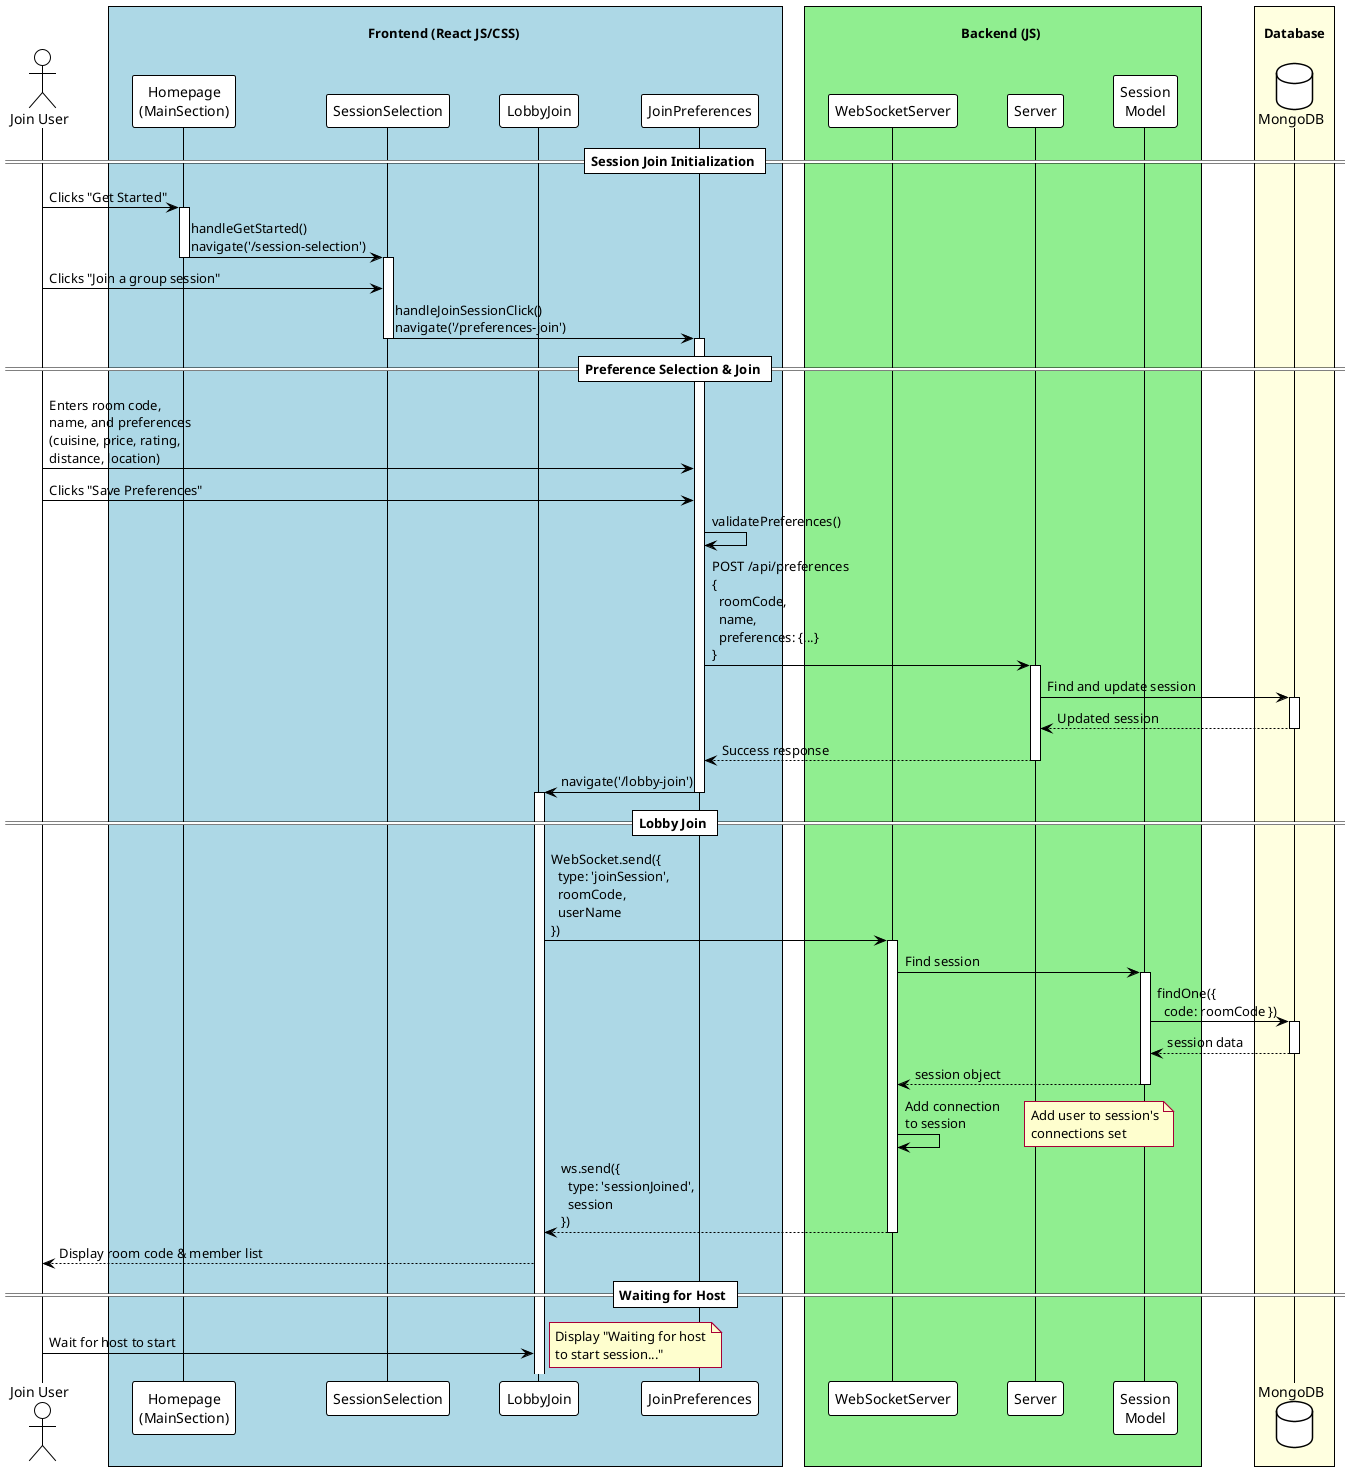 @startuml join_group_session

!theme plain
skinparam ParticipantPadding 20
skinparam BoxPadding 10
skinparam NoteBackgroundColor #FEFECE
skinparam NoteBorderColor #A80036

actor "Join User" as User

box \nFrontend (React JS/CSS) #LightBlue
participant "Homepage\n(MainSection)" as Home
participant "SessionSelection" as Select
participant "LobbyJoin" as Lobby
participant "JoinPreferences" as Prefs
end box

box \nBackend (JS) #LightGreen
participant "WebSocketServer" as WSS
participant "Server" as Server
participant "Session\nModel" as Model
end box

box \nDatabase\n #LightYellow
database "MongoDB" as DB
end box

== Session Join Initialization ==
User -> Home: Clicks "Get Started"
activate Home
Home -> Select: handleGetStarted()\nnavigate('/session-selection')
deactivate Home

activate Select
User -> Select: Clicks "Join a group session"
Select -> Prefs: handleJoinSessionClick()\nnavigate('/preferences-join')
deactivate Select

== Preference Selection & Join ==
activate Prefs
User -> Prefs: Enters room code, \nname, and preferences\n(cuisine, price, rating, \ndistance, location)
User -> Prefs: Clicks "Save Preferences"
Prefs -> Prefs: validatePreferences()

Prefs -> Server: POST /api/preferences\n{\n  roomCode,\n  name,\n  preferences: {...}\n}
activate Server

Server -> DB: Find and update session
activate DB
DB --> Server: Updated session
deactivate DB

Server --> Prefs: Success response
deactivate Server

Prefs -> Lobby: navigate('/lobby-join')
deactivate Prefs

== Lobby Join ==
activate Lobby
Lobby -> WSS: WebSocket.send({\n  type: 'joinSession',\n  roomCode,\n  userName\n})
activate WSS

WSS -> Model: Find session
activate Model
Model -> DB: findOne({\n  code: roomCode })
activate DB
DB --> Model: session data
deactivate DB

Model --> WSS: session object
deactivate Model

WSS -> WSS: Add connection \nto session
note right: Add user to session's\nconnections set

WSS --> Lobby: ws.send({\n  type: 'sessionJoined',\n  session\n})
deactivate WSS

Lobby --> User: Display room code & member list

== Waiting for Host ==
User -> Lobby: Wait for host to start
note right: Display "Waiting for host\nto start session..."

@enduml 